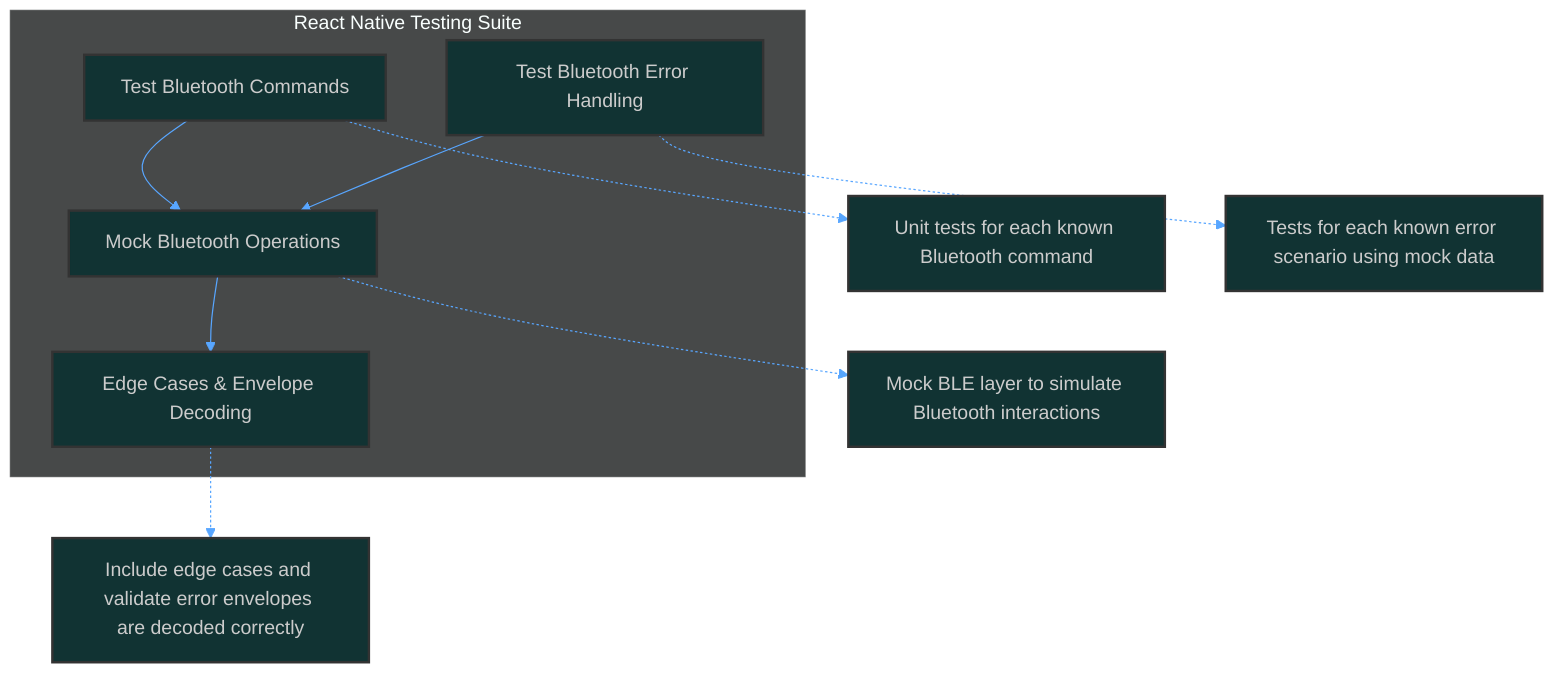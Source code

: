 %%{init: {
  "theme": "dark",
  "themeVariables": {
    "primaryColor": "#0d1117",
    "primaryTextColor": "#e6edf3",
    "primaryBorderColor": "#30363d",
    "lineColor": "#58a6ff",
    "secondaryColor": "#161b22",
    "actorBorder": "#58a6ff",
    "actorBkg": "#1f6feb",
    "actorTextColor": "#ffffff",
    "signalColor": "#58a6ff",
    "loopTextColor": "#e6edf3",
    "altBackground": "#161b22",
    "altTextColor": "#e6edf3",
    "sequenceNumberColor": "#7ee787"
  }
}}%%

graph TD
    subgraph React Native Testing Suite
        T1[Test Bluetooth Commands]
        T2[Test Bluetooth Error Handling]
        T3[Mock Bluetooth Operations]
        T4[Edge Cases & Envelope Decoding]
    end
    
    T1 --> T3
    T2 --> T3
    T3 --> T4
    
    N1["Unit tests for each known Bluetooth command"]
    N2["Tests for each known error scenario using mock data"]
    N3["Mock BLE layer to simulate Bluetooth interactions"]
    N4["Include edge cases and validate error envelopes are decoded correctly"]
    
    T1 -.-> N1
    T2 -.-> N2
    T3 -.-> N3
    T4 -.-> N4

    classDef default fill:#133,stroke:#333,stroke-width:2px;